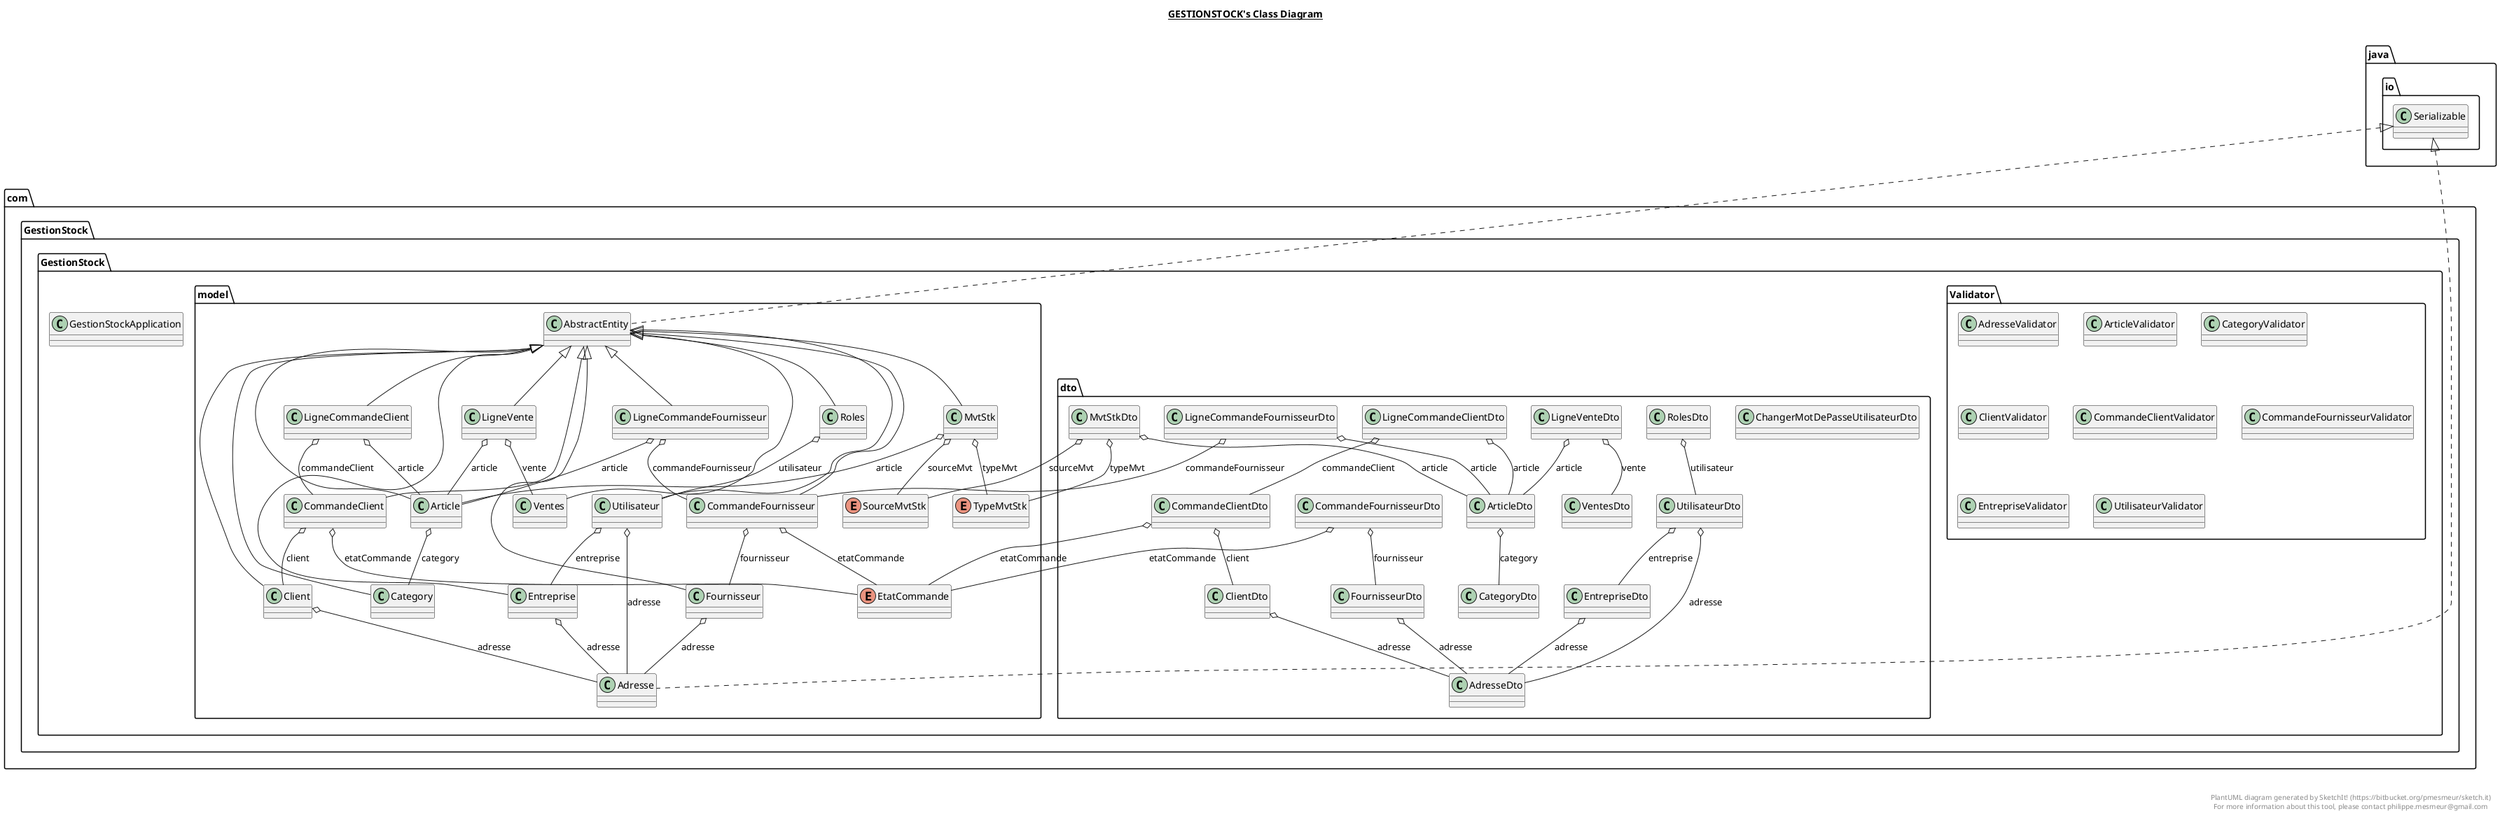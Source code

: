 @startuml

title __GESTIONSTOCK's Class Diagram__\n

  namespace com.GestionStock.GestionStock {
    class com.GestionStock.GestionStock.GestionStockApplication {
    }
  }
  

  namespace com.GestionStock.GestionStock {
    namespace Validator {
      class com.GestionStock.GestionStock.Validator.AdresseValidator {
      }
    }
  }
  

  namespace com.GestionStock.GestionStock {
    namespace Validator {
      class com.GestionStock.GestionStock.Validator.ArticleValidator {
      }
    }
  }
  

  namespace com.GestionStock.GestionStock {
    namespace Validator {
      class com.GestionStock.GestionStock.Validator.CategoryValidator {
      }
    }
  }
  

  namespace com.GestionStock.GestionStock {
    namespace Validator {
      class com.GestionStock.GestionStock.Validator.ClientValidator {
      }
    }
  }
  

  namespace com.GestionStock.GestionStock {
    namespace Validator {
      class com.GestionStock.GestionStock.Validator.CommandeClientValidator {
      }
    }
  }
  

  namespace com.GestionStock.GestionStock {
    namespace Validator {
      class com.GestionStock.GestionStock.Validator.CommandeFournisseurValidator {
      }
    }
  }
  

  namespace com.GestionStock.GestionStock {
    namespace Validator {
      class com.GestionStock.GestionStock.Validator.EntrepriseValidator {
      }
    }
  }
  

  namespace com.GestionStock.GestionStock {
    namespace Validator {
      class com.GestionStock.GestionStock.Validator.UtilisateurValidator {
      }
    }
  }
  

  namespace com.GestionStock.GestionStock {
    namespace dto {
      class com.GestionStock.GestionStock.dto.AdresseDto {
      }
    }
  }
  

  namespace com.GestionStock.GestionStock {
    namespace dto {
      class com.GestionStock.GestionStock.dto.ArticleDto {
      }
    }
  }
  

  namespace com.GestionStock.GestionStock {
    namespace dto {
      class com.GestionStock.GestionStock.dto.CategoryDto {
      }
    }
  }
  

  namespace com.GestionStock.GestionStock {
    namespace dto {
      class com.GestionStock.GestionStock.dto.ChangerMotDePasseUtilisateurDto {
      }
    }
  }
  

  namespace com.GestionStock.GestionStock {
    namespace dto {
      class com.GestionStock.GestionStock.dto.ClientDto {
      }
    }
  }
  

  namespace com.GestionStock.GestionStock {
    namespace dto {
      class com.GestionStock.GestionStock.dto.CommandeClientDto {
      }
    }
  }
  

  namespace com.GestionStock.GestionStock {
    namespace dto {
      class com.GestionStock.GestionStock.dto.CommandeFournisseurDto {
      }
    }
  }
  

  namespace com.GestionStock.GestionStock {
    namespace dto {
      class com.GestionStock.GestionStock.dto.EntrepriseDto {
      }
    }
  }
  

  namespace com.GestionStock.GestionStock {
    namespace dto {
      class com.GestionStock.GestionStock.dto.FournisseurDto {
      }
    }
  }
  

  namespace com.GestionStock.GestionStock {
    namespace dto {
      class com.GestionStock.GestionStock.dto.LigneCommandeClientDto {
      }
    }
  }
  

  namespace com.GestionStock.GestionStock {
    namespace dto {
      class com.GestionStock.GestionStock.dto.LigneCommandeFournisseurDto {
      }
    }
  }
  

  namespace com.GestionStock.GestionStock {
    namespace dto {
      class com.GestionStock.GestionStock.dto.LigneVenteDto {
      }
    }
  }
  

  namespace com.GestionStock.GestionStock {
    namespace dto {
      class com.GestionStock.GestionStock.dto.MvtStkDto {
      }
    }
  }
  

  namespace com.GestionStock.GestionStock {
    namespace dto {
      class com.GestionStock.GestionStock.dto.RolesDto {
      }
    }
  }
  

  namespace com.GestionStock.GestionStock {
    namespace dto {
      class com.GestionStock.GestionStock.dto.UtilisateurDto {
      }
    }
  }
  

  namespace com.GestionStock.GestionStock {
    namespace dto {
      class com.GestionStock.GestionStock.dto.VentesDto {
      }
    }
  }
  

  namespace com.GestionStock.GestionStock {
    namespace model {
      class com.GestionStock.GestionStock.model.AbstractEntity {
      }
    }
  }
  

  namespace com.GestionStock.GestionStock {
    namespace model {
      class com.GestionStock.GestionStock.model.Adresse {
      }
    }
  }
  

  namespace com.GestionStock.GestionStock {
    namespace model {
      class com.GestionStock.GestionStock.model.Article {
      }
    }
  }
  

  namespace com.GestionStock.GestionStock {
    namespace model {
      class com.GestionStock.GestionStock.model.Category {
      }
    }
  }
  

  namespace com.GestionStock.GestionStock {
    namespace model {
      class com.GestionStock.GestionStock.model.Client {
      }
    }
  }
  

  namespace com.GestionStock.GestionStock {
    namespace model {
      class com.GestionStock.GestionStock.model.CommandeClient {
      }
    }
  }
  

  namespace com.GestionStock.GestionStock {
    namespace model {
      class com.GestionStock.GestionStock.model.CommandeFournisseur {
      }
    }
  }
  

  namespace com.GestionStock.GestionStock {
    namespace model {
      class com.GestionStock.GestionStock.model.Entreprise {
      }
    }
  }
  

  namespace com.GestionStock.GestionStock {
    namespace model {
      enum EtatCommande {
      }
    }
  }
  

  namespace com.GestionStock.GestionStock {
    namespace model {
      class com.GestionStock.GestionStock.model.Fournisseur {
      }
    }
  }
  

  namespace com.GestionStock.GestionStock {
    namespace model {
      class com.GestionStock.GestionStock.model.LigneCommandeClient {
      }
    }
  }
  

  namespace com.GestionStock.GestionStock {
    namespace model {
      class com.GestionStock.GestionStock.model.LigneCommandeFournisseur {
      }
    }
  }
  

  namespace com.GestionStock.GestionStock {
    namespace model {
      class com.GestionStock.GestionStock.model.LigneVente {
      }
    }
  }
  

  namespace com.GestionStock.GestionStock {
    namespace model {
      class com.GestionStock.GestionStock.model.MvtStk {
      }
    }
  }
  

  namespace com.GestionStock.GestionStock {
    namespace model {
      class com.GestionStock.GestionStock.model.Roles {
      }
    }
  }
  

  namespace com.GestionStock.GestionStock {
    namespace model {
      enum SourceMvtStk {
      }
    }
  }
  

  namespace com.GestionStock.GestionStock {
    namespace model {
      enum TypeMvtStk {
      }
    }
  }
  

  namespace com.GestionStock.GestionStock {
    namespace model {
      class com.GestionStock.GestionStock.model.Utilisateur {
      }
    }
  }
  

  namespace com.GestionStock.GestionStock {
    namespace model {
      class com.GestionStock.GestionStock.model.Ventes {
      }
    }
  }
  

  com.GestionStock.GestionStock.dto.ArticleDto o-- com.GestionStock.GestionStock.dto.CategoryDto : category
  com.GestionStock.GestionStock.dto.ClientDto o-- com.GestionStock.GestionStock.dto.AdresseDto : adresse
  com.GestionStock.GestionStock.dto.CommandeClientDto o-- com.GestionStock.GestionStock.dto.ClientDto : client
  com.GestionStock.GestionStock.dto.CommandeClientDto o-- com.GestionStock.GestionStock.model.EtatCommande : etatCommande
  com.GestionStock.GestionStock.dto.CommandeFournisseurDto o-- com.GestionStock.GestionStock.model.EtatCommande : etatCommande
  com.GestionStock.GestionStock.dto.CommandeFournisseurDto o-- com.GestionStock.GestionStock.dto.FournisseurDto : fournisseur
  com.GestionStock.GestionStock.dto.EntrepriseDto o-- com.GestionStock.GestionStock.dto.AdresseDto : adresse
  com.GestionStock.GestionStock.dto.FournisseurDto o-- com.GestionStock.GestionStock.dto.AdresseDto : adresse
  com.GestionStock.GestionStock.dto.LigneCommandeClientDto o-- com.GestionStock.GestionStock.dto.ArticleDto : article
  com.GestionStock.GestionStock.dto.LigneCommandeClientDto o-- com.GestionStock.GestionStock.dto.CommandeClientDto : commandeClient
  com.GestionStock.GestionStock.dto.LigneCommandeFournisseurDto o-- com.GestionStock.GestionStock.dto.ArticleDto : article
  com.GestionStock.GestionStock.dto.LigneCommandeFournisseurDto o-- com.GestionStock.GestionStock.model.CommandeFournisseur : commandeFournisseur
  com.GestionStock.GestionStock.dto.LigneVenteDto o-- com.GestionStock.GestionStock.dto.ArticleDto : article
  com.GestionStock.GestionStock.dto.LigneVenteDto o-- com.GestionStock.GestionStock.dto.VentesDto : vente
  com.GestionStock.GestionStock.dto.MvtStkDto o-- com.GestionStock.GestionStock.dto.ArticleDto : article
  com.GestionStock.GestionStock.dto.MvtStkDto o-- com.GestionStock.GestionStock.model.SourceMvtStk : sourceMvt
  com.GestionStock.GestionStock.dto.MvtStkDto o-- com.GestionStock.GestionStock.model.TypeMvtStk : typeMvt
  com.GestionStock.GestionStock.dto.RolesDto o-- com.GestionStock.GestionStock.dto.UtilisateurDto : utilisateur
  com.GestionStock.GestionStock.dto.UtilisateurDto o-- com.GestionStock.GestionStock.dto.AdresseDto : adresse
  com.GestionStock.GestionStock.dto.UtilisateurDto o-- com.GestionStock.GestionStock.dto.EntrepriseDto : entreprise
  com.GestionStock.GestionStock.model.AbstractEntity .up.|> java.io.Serializable
  com.GestionStock.GestionStock.model.Adresse .up.|> java.io.Serializable
  com.GestionStock.GestionStock.model.Article -up-|> com.GestionStock.GestionStock.model.AbstractEntity
  com.GestionStock.GestionStock.model.Article o-- com.GestionStock.GestionStock.model.Category : category
  com.GestionStock.GestionStock.model.Category -up-|> com.GestionStock.GestionStock.model.AbstractEntity
  com.GestionStock.GestionStock.model.Client -up-|> com.GestionStock.GestionStock.model.AbstractEntity
  com.GestionStock.GestionStock.model.Client o-- com.GestionStock.GestionStock.model.Adresse : adresse
  com.GestionStock.GestionStock.model.CommandeClient -up-|> com.GestionStock.GestionStock.model.AbstractEntity
  com.GestionStock.GestionStock.model.CommandeClient o-- com.GestionStock.GestionStock.model.Client : client
  com.GestionStock.GestionStock.model.CommandeClient o-- com.GestionStock.GestionStock.model.EtatCommande : etatCommande
  com.GestionStock.GestionStock.model.CommandeFournisseur -up-|> com.GestionStock.GestionStock.model.AbstractEntity
  com.GestionStock.GestionStock.model.CommandeFournisseur o-- com.GestionStock.GestionStock.model.EtatCommande : etatCommande
  com.GestionStock.GestionStock.model.CommandeFournisseur o-- com.GestionStock.GestionStock.model.Fournisseur : fournisseur
  com.GestionStock.GestionStock.model.Entreprise -up-|> com.GestionStock.GestionStock.model.AbstractEntity
  com.GestionStock.GestionStock.model.Entreprise o-- com.GestionStock.GestionStock.model.Adresse : adresse
  com.GestionStock.GestionStock.model.Fournisseur -up-|> com.GestionStock.GestionStock.model.AbstractEntity
  com.GestionStock.GestionStock.model.Fournisseur o-- com.GestionStock.GestionStock.model.Adresse : adresse
  com.GestionStock.GestionStock.model.LigneCommandeClient -up-|> com.GestionStock.GestionStock.model.AbstractEntity
  com.GestionStock.GestionStock.model.LigneCommandeClient o-- com.GestionStock.GestionStock.model.Article : article
  com.GestionStock.GestionStock.model.LigneCommandeClient o-- com.GestionStock.GestionStock.model.CommandeClient : commandeClient
  com.GestionStock.GestionStock.model.LigneCommandeFournisseur -up-|> com.GestionStock.GestionStock.model.AbstractEntity
  com.GestionStock.GestionStock.model.LigneCommandeFournisseur o-- com.GestionStock.GestionStock.model.Article : article
  com.GestionStock.GestionStock.model.LigneCommandeFournisseur o-- com.GestionStock.GestionStock.model.CommandeFournisseur : commandeFournisseur
  com.GestionStock.GestionStock.model.LigneVente -up-|> com.GestionStock.GestionStock.model.AbstractEntity
  com.GestionStock.GestionStock.model.LigneVente o-- com.GestionStock.GestionStock.model.Article : article
  com.GestionStock.GestionStock.model.LigneVente o-- com.GestionStock.GestionStock.model.Ventes : vente
  com.GestionStock.GestionStock.model.MvtStk -up-|> com.GestionStock.GestionStock.model.AbstractEntity
  com.GestionStock.GestionStock.model.MvtStk o-- com.GestionStock.GestionStock.model.Article : article
  com.GestionStock.GestionStock.model.MvtStk o-- com.GestionStock.GestionStock.model.SourceMvtStk : sourceMvt
  com.GestionStock.GestionStock.model.MvtStk o-- com.GestionStock.GestionStock.model.TypeMvtStk : typeMvt
  com.GestionStock.GestionStock.model.Roles -up-|> com.GestionStock.GestionStock.model.AbstractEntity
  com.GestionStock.GestionStock.model.Roles o-- com.GestionStock.GestionStock.model.Utilisateur : utilisateur
  com.GestionStock.GestionStock.model.Utilisateur -up-|> com.GestionStock.GestionStock.model.AbstractEntity
  com.GestionStock.GestionStock.model.Utilisateur o-- com.GestionStock.GestionStock.model.Adresse : adresse
  com.GestionStock.GestionStock.model.Utilisateur o-- com.GestionStock.GestionStock.model.Entreprise : entreprise
  com.GestionStock.GestionStock.model.Ventes -up-|> com.GestionStock.GestionStock.model.AbstractEntity


right footer


PlantUML diagram generated by SketchIt! (https://bitbucket.org/pmesmeur/sketch.it)
For more information about this tool, please contact philippe.mesmeur@gmail.com
endfooter

@enduml
